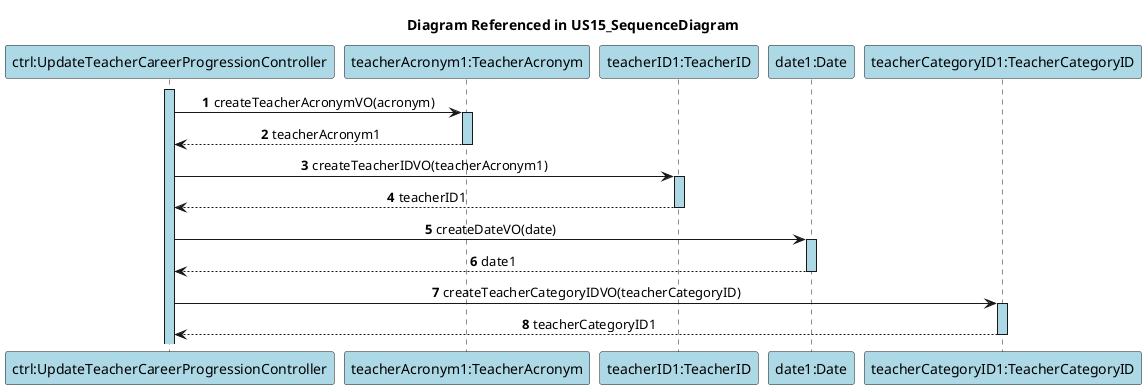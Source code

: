 @startuml
autonumber
skinparam sequenceMessageAlign center
skinparam sequenceLifeLineBackgroundColor lightblue
title Diagram Referenced in US15_SequenceDiagram

participant "ctrl:UpdateTeacherCareerProgressionController" as Controller #lightblue
participant "teacherAcronym1:TeacherAcronym" as Acronym #lightblue
participant "teacherID1:TeacherID" as TeacherID #lightblue
participant "date1:Date" as Date #lightblue
participant "teacherCategoryID1:TeacherCategoryID" as teacherCategoryID #lightblue

activate Controller
Controller -> Acronym : createTeacherAcronymVO(acronym)
activate Acronym
Acronym --> Controller : teacherAcronym1
deactivate Acronym

Controller -> TeacherID : createTeacherIDVO(teacherAcronym1)
activate TeacherID
TeacherID --> Controller : teacherID1
deactivate TeacherID

Controller -> Date : createDateVO(date)
activate Date
Date --> Controller : date1
deactivate Date

Controller -> teacherCategoryID : createTeacherCategoryIDVO(teacherCategoryID)
activate teacherCategoryID
teacherCategoryID --> Controller : teacherCategoryID1
deactivate teacherCategoryID

@enduml